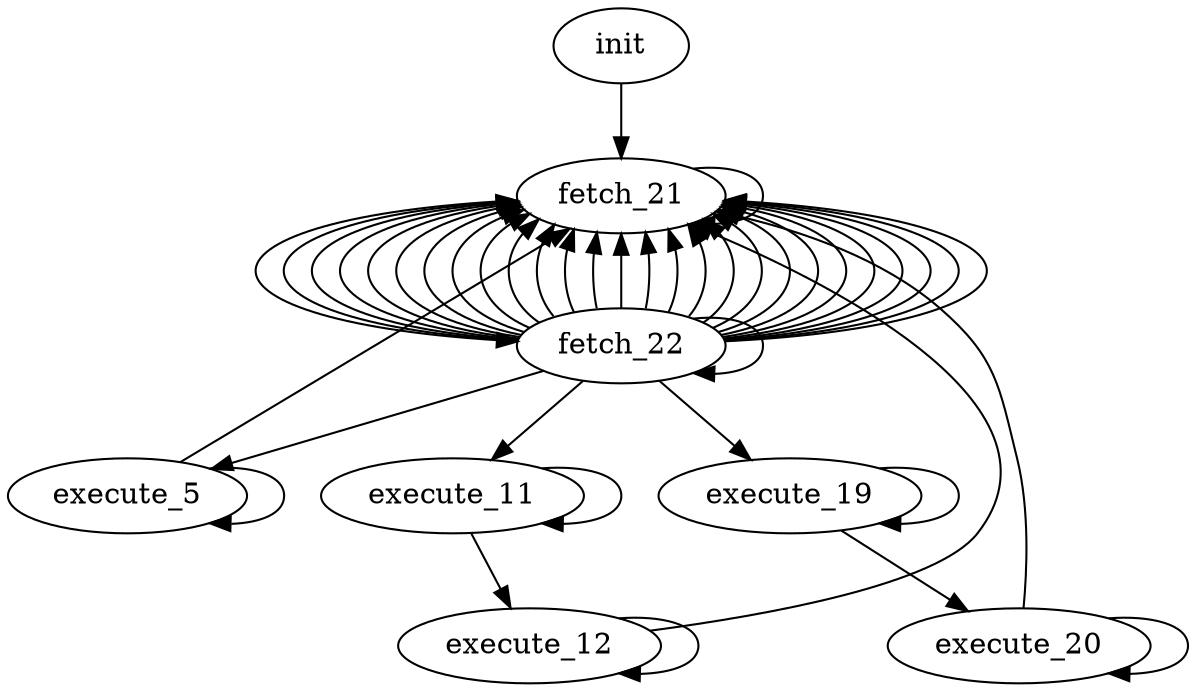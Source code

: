 digraph ISA {  graph [rankdir=TD];  
-1->21;
-1[ label =" init "];
5->5;
5->21;
5[ label ="execute_5"];
11->11;
11->12;
11[ label ="execute_11"];
12->12;
12->21;
12[ label ="execute_12"];
19->19;
19->20;
19[ label ="execute_19"];
20->20;
20->21;
20[ label ="execute_20"];
21->21;
21->22;
21[ label ="fetch_21"];
22->19;
22->22;
22->21;
22->21;
22->21;
22->21;
22->21;
22->21;
22->21;
22->21;
22->5;
22->21;
22->21;
22->21;
22->11;
22->21;
22->21;
22->21;
22->21;
22->21;
22->21;
22->21;
22->21;
22->21;
22->21;
22->21;
22->21;
22->21;
22->21;
22->21;
22[ label ="fetch_22"];
}
